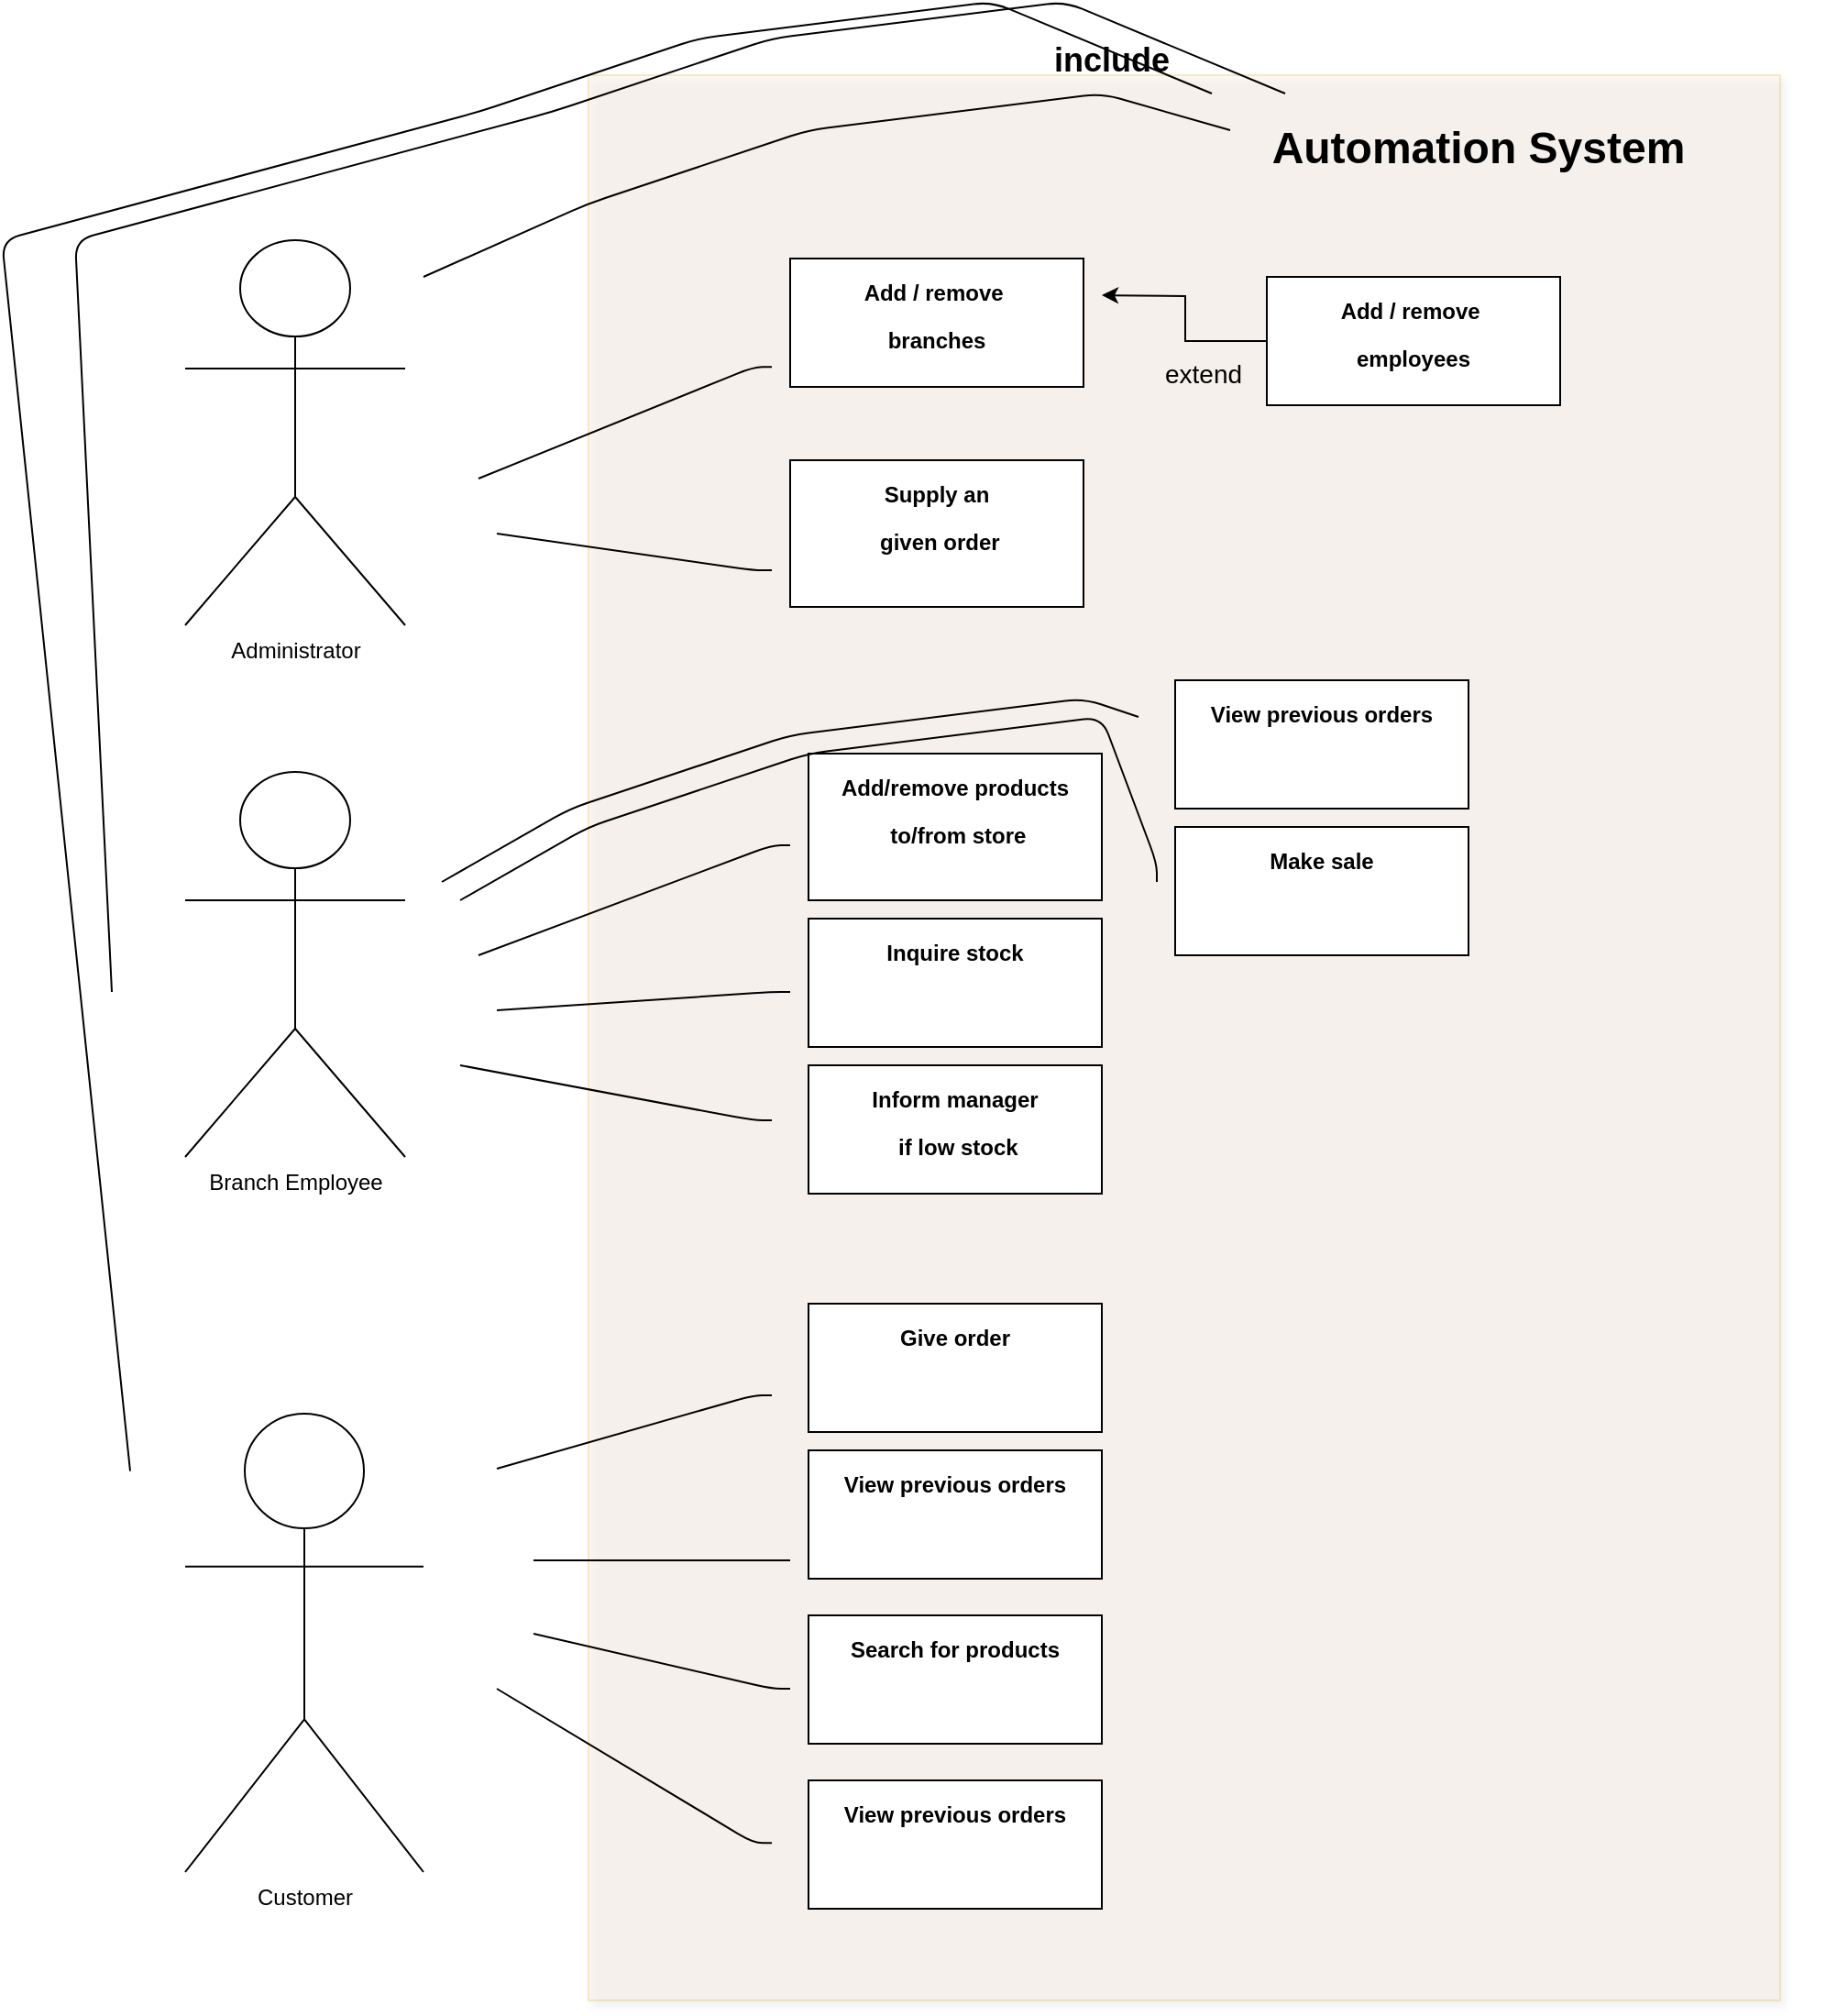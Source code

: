 <mxfile version="14.4.4" type="github">
  <diagram name="Page-1" id="929967ad-93f9-6ef4-fab6-5d389245f69c">
    <mxGraphModel dx="1663" dy="913" grid="1" gridSize="10" guides="1" tooltips="1" connect="1" arrows="1" fold="1" page="1" pageScale="1.5" pageWidth="1169" pageHeight="826" background="none" math="0" shadow="0">
      <root>
        <mxCell id="0" style=";html=1;" />
        <mxCell id="1" style=";html=1;" parent="0" />
        <mxCell id="-08WzBZ378TP7Y1w8z8J-14" value="&lt;p style=&quot;line-height: 150% ; font-size: 15px&quot;&gt;&lt;br&gt;&lt;/p&gt;" style="rounded=0;whiteSpace=wrap;html=1;shadow=1;opacity=20;fillColor=#ffe6cc;strokeColor=#d79b00;" vertex="1" parent="1">
          <mxGeometry x="330" y="70" width="650" height="1050" as="geometry" />
        </mxCell>
        <mxCell id="1672d66443f91eb5-4" value="&lt;p&gt;Supply an&lt;/p&gt;&lt;p&gt;&amp;nbsp;given order&lt;/p&gt;" style="shape=rect;html=1;overflow=fill;whiteSpace=wrap;align=center;fontStyle=1" parent="1" vertex="1">
          <mxGeometry x="440" y="280" width="160" height="80" as="geometry" />
        </mxCell>
        <mxCell id="1672d66443f91eb5-5" value="&lt;p&gt;View previous orders&lt;/p&gt;" style="shape=rect;html=1;overflow=fill;whiteSpace=wrap;align=center;fontStyle=1" parent="1" vertex="1">
          <mxGeometry x="450" y="820" width="160" height="70" as="geometry" />
        </mxCell>
        <mxCell id="1672d66443f91eb5-6" value="&lt;p&gt;Give order&lt;/p&gt;" style="shape=rect;html=1;overflow=fill;whiteSpace=wrap;align=center;fontStyle=1" parent="1" vertex="1">
          <mxGeometry x="450" y="740" width="160" height="70" as="geometry" />
        </mxCell>
        <mxCell id="1672d66443f91eb5-7" value="&lt;p&gt;Add / remove&amp;nbsp;&lt;/p&gt;&lt;p&gt;branches&lt;/p&gt;" style="shape=rect;html=1;overflow=fill;whiteSpace=wrap;align=center;fontStyle=1" parent="1" vertex="1">
          <mxGeometry x="440" y="170" width="160" height="70" as="geometry" />
        </mxCell>
        <mxCell id="-08WzBZ378TP7Y1w8z8J-17" value="" style="edgeStyle=orthogonalEdgeStyle;rounded=0;orthogonalLoop=1;jettySize=auto;html=1;" edge="1" parent="1" source="1672d66443f91eb5-8">
          <mxGeometry relative="1" as="geometry">
            <mxPoint x="610" y="190" as="targetPoint" />
          </mxGeometry>
        </mxCell>
        <mxCell id="1672d66443f91eb5-8" value="&lt;p&gt;Add / remove&amp;nbsp;&lt;/p&gt;&lt;p&gt;employees&lt;/p&gt;" style="shape=rect;html=1;overflow=fill;whiteSpace=wrap;align=center;fontStyle=1" parent="1" vertex="1">
          <mxGeometry x="700" y="180" width="160" height="70" as="geometry" />
        </mxCell>
        <mxCell id="1672d66443f91eb5-9" value="&lt;p&gt;Inquire stock&lt;/p&gt;" style="shape=rect;html=1;overflow=fill;whiteSpace=wrap;align=center;fontStyle=1" parent="1" vertex="1">
          <mxGeometry x="450" y="530" width="160" height="70" as="geometry" />
        </mxCell>
        <mxCell id="1672d66443f91eb5-23" value="Automation System" style="text;strokeColor=none;fillColor=none;html=1;fontSize=24;fontStyle=1;verticalAlign=middle;align=center;" parent="1" vertex="1">
          <mxGeometry x="620" y="90" width="390" height="40" as="geometry" />
        </mxCell>
        <mxCell id="-08WzBZ378TP7Y1w8z8J-1" value="Administrator" style="shape=umlActor;verticalLabelPosition=bottom;verticalAlign=top;html=1;outlineConnect=0;" vertex="1" parent="1">
          <mxGeometry x="110" y="160" width="120" height="210" as="geometry" />
        </mxCell>
        <mxCell id="-08WzBZ378TP7Y1w8z8J-4" value="Branch Employee" style="shape=umlActor;verticalLabelPosition=bottom;verticalAlign=top;html=1;outlineConnect=0;" vertex="1" parent="1">
          <mxGeometry x="110" y="450" width="120" height="210" as="geometry" />
        </mxCell>
        <mxCell id="-08WzBZ378TP7Y1w8z8J-5" value="Customer" style="shape=umlActor;verticalLabelPosition=bottom;verticalAlign=top;html=1;outlineConnect=0;" vertex="1" parent="1">
          <mxGeometry x="110" y="800" width="130" height="250" as="geometry" />
        </mxCell>
        <mxCell id="-08WzBZ378TP7Y1w8z8J-12" value="&lt;p&gt;Add/remove products&lt;/p&gt;&lt;p&gt;&amp;nbsp;to/from store&lt;/p&gt;" style="shape=rect;html=1;overflow=fill;whiteSpace=wrap;align=center;fontStyle=1" vertex="1" parent="1">
          <mxGeometry x="450" y="440" width="160" height="80" as="geometry" />
        </mxCell>
        <mxCell id="-08WzBZ378TP7Y1w8z8J-13" value="&lt;p&gt;Inform manager&lt;/p&gt;&lt;p&gt;&amp;nbsp;if low stock&lt;/p&gt;" style="shape=rect;html=1;overflow=fill;whiteSpace=wrap;align=center;fontStyle=1" vertex="1" parent="1">
          <mxGeometry x="450" y="610" width="160" height="70" as="geometry" />
        </mxCell>
        <mxCell id="-08WzBZ378TP7Y1w8z8J-15" value="&lt;p&gt;Search for products&lt;/p&gt;" style="shape=rect;html=1;overflow=fill;whiteSpace=wrap;align=center;fontStyle=1" vertex="1" parent="1">
          <mxGeometry x="450" y="910" width="160" height="70" as="geometry" />
        </mxCell>
        <mxCell id="-08WzBZ378TP7Y1w8z8J-16" value="&lt;p&gt;View previous orders&lt;/p&gt;" style="shape=rect;html=1;overflow=fill;whiteSpace=wrap;align=center;fontStyle=1" vertex="1" parent="1">
          <mxGeometry x="450" y="1000" width="160" height="70" as="geometry" />
        </mxCell>
        <mxCell id="-08WzBZ378TP7Y1w8z8J-20" value="" style="endArrow=none;html=1;" edge="1" parent="1">
          <mxGeometry width="50" height="50" relative="1" as="geometry">
            <mxPoint x="280" y="320" as="sourcePoint" />
            <mxPoint x="430" y="340" as="targetPoint" />
            <Array as="points">
              <mxPoint x="420" y="340" />
            </Array>
          </mxGeometry>
        </mxCell>
        <mxCell id="-08WzBZ378TP7Y1w8z8J-21" value="&lt;font style=&quot;font-size: 14px ; font-weight: normal&quot;&gt;extend&lt;/font&gt;" style="text;strokeColor=none;fillColor=none;html=1;fontSize=24;fontStyle=1;verticalAlign=middle;align=center;" vertex="1" parent="1">
          <mxGeometry x="470" y="210" width="390" height="40" as="geometry" />
        </mxCell>
        <mxCell id="-08WzBZ378TP7Y1w8z8J-22" value="" style="endArrow=none;html=1;" edge="1" parent="1">
          <mxGeometry width="50" height="50" relative="1" as="geometry">
            <mxPoint x="270" y="290" as="sourcePoint" />
            <mxPoint x="430" y="229.17" as="targetPoint" />
            <Array as="points">
              <mxPoint x="420" y="229.17" />
            </Array>
          </mxGeometry>
        </mxCell>
        <mxCell id="-08WzBZ378TP7Y1w8z8J-23" value="" style="endArrow=none;html=1;" edge="1" parent="1">
          <mxGeometry width="50" height="50" relative="1" as="geometry">
            <mxPoint x="270" y="550" as="sourcePoint" />
            <mxPoint x="440" y="490" as="targetPoint" />
            <Array as="points">
              <mxPoint x="430" y="490" />
            </Array>
          </mxGeometry>
        </mxCell>
        <mxCell id="-08WzBZ378TP7Y1w8z8J-24" value="" style="endArrow=none;html=1;" edge="1" parent="1">
          <mxGeometry width="50" height="50" relative="1" as="geometry">
            <mxPoint x="260" y="610" as="sourcePoint" />
            <mxPoint x="430" y="640" as="targetPoint" />
            <Array as="points">
              <mxPoint x="420" y="640" />
            </Array>
          </mxGeometry>
        </mxCell>
        <mxCell id="-08WzBZ378TP7Y1w8z8J-25" value="" style="endArrow=none;html=1;" edge="1" parent="1">
          <mxGeometry width="50" height="50" relative="1" as="geometry">
            <mxPoint x="280" y="580" as="sourcePoint" />
            <mxPoint x="440" y="570" as="targetPoint" />
            <Array as="points">
              <mxPoint x="430" y="570" />
            </Array>
          </mxGeometry>
        </mxCell>
        <mxCell id="-08WzBZ378TP7Y1w8z8J-26" value="" style="endArrow=none;html=1;" edge="1" parent="1">
          <mxGeometry width="50" height="50" relative="1" as="geometry">
            <mxPoint x="280" y="830" as="sourcePoint" />
            <mxPoint x="430" y="790" as="targetPoint" />
            <Array as="points">
              <mxPoint x="420" y="790" />
            </Array>
          </mxGeometry>
        </mxCell>
        <mxCell id="-08WzBZ378TP7Y1w8z8J-27" value="" style="endArrow=none;html=1;" edge="1" parent="1">
          <mxGeometry width="50" height="50" relative="1" as="geometry">
            <mxPoint x="300" y="880" as="sourcePoint" />
            <mxPoint x="440" y="880" as="targetPoint" />
            <Array as="points">
              <mxPoint x="430" y="880" />
            </Array>
          </mxGeometry>
        </mxCell>
        <mxCell id="-08WzBZ378TP7Y1w8z8J-28" value="" style="endArrow=none;html=1;" edge="1" parent="1">
          <mxGeometry width="50" height="50" relative="1" as="geometry">
            <mxPoint x="300" y="920" as="sourcePoint" />
            <mxPoint x="440" y="950" as="targetPoint" />
            <Array as="points">
              <mxPoint x="430" y="950" />
            </Array>
          </mxGeometry>
        </mxCell>
        <mxCell id="-08WzBZ378TP7Y1w8z8J-29" value="" style="endArrow=none;html=1;" edge="1" parent="1">
          <mxGeometry width="50" height="50" relative="1" as="geometry">
            <mxPoint x="280" y="950" as="sourcePoint" />
            <mxPoint x="430" y="1034.17" as="targetPoint" />
            <Array as="points">
              <mxPoint x="420" y="1034.17" />
            </Array>
          </mxGeometry>
        </mxCell>
        <mxCell id="-08WzBZ378TP7Y1w8z8J-30" value="&lt;p&gt;View previous orders&lt;/p&gt;" style="shape=rect;html=1;overflow=fill;whiteSpace=wrap;align=center;fontStyle=1" vertex="1" parent="1">
          <mxGeometry x="650" y="400" width="160" height="70" as="geometry" />
        </mxCell>
        <mxCell id="-08WzBZ378TP7Y1w8z8J-31" value="&lt;p&gt;Make sale&lt;/p&gt;" style="shape=rect;html=1;overflow=fill;whiteSpace=wrap;align=center;fontStyle=1" vertex="1" parent="1">
          <mxGeometry x="650" y="480" width="160" height="70" as="geometry" />
        </mxCell>
        <mxCell id="-08WzBZ378TP7Y1w8z8J-32" value="" style="endArrow=none;html=1;" edge="1" parent="1">
          <mxGeometry width="50" height="50" relative="1" as="geometry">
            <mxPoint x="250" y="510" as="sourcePoint" />
            <mxPoint x="630" y="420" as="targetPoint" />
            <Array as="points">
              <mxPoint x="320" y="470" />
              <mxPoint x="440" y="430" />
              <mxPoint x="600" y="410" />
              <mxPoint x="630" y="420" />
            </Array>
          </mxGeometry>
        </mxCell>
        <mxCell id="-08WzBZ378TP7Y1w8z8J-33" value="" style="endArrow=none;html=1;" edge="1" parent="1">
          <mxGeometry width="50" height="50" relative="1" as="geometry">
            <mxPoint x="260" y="520" as="sourcePoint" />
            <mxPoint x="640" y="510" as="targetPoint" />
            <Array as="points">
              <mxPoint x="330" y="480" />
              <mxPoint x="450" y="440" />
              <mxPoint x="610" y="420" />
              <mxPoint x="640" y="500" />
            </Array>
          </mxGeometry>
        </mxCell>
        <mxCell id="-08WzBZ378TP7Y1w8z8J-34" value="" style="endArrow=none;html=1;" edge="1" parent="1">
          <mxGeometry width="50" height="50" relative="1" as="geometry">
            <mxPoint x="240" y="180" as="sourcePoint" />
            <mxPoint x="680" y="100" as="targetPoint" />
            <Array as="points">
              <mxPoint x="330" y="140" />
              <mxPoint x="450" y="100" />
              <mxPoint x="610" y="80" />
              <mxPoint x="680" y="100" />
            </Array>
          </mxGeometry>
        </mxCell>
        <mxCell id="-08WzBZ378TP7Y1w8z8J-35" value="" style="endArrow=none;html=1;" edge="1" parent="1">
          <mxGeometry width="50" height="50" relative="1" as="geometry">
            <mxPoint x="80" y="831.333" as="sourcePoint" />
            <mxPoint x="670" y="80" as="targetPoint" />
            <Array as="points">
              <mxPoint x="10" y="160" />
              <mxPoint x="270" y="90" />
              <mxPoint x="390" y="50" />
              <mxPoint x="550" y="30" />
              <mxPoint x="670" y="80" />
            </Array>
          </mxGeometry>
        </mxCell>
        <mxCell id="-08WzBZ378TP7Y1w8z8J-36" value="" style="endArrow=none;html=1;" edge="1" parent="1">
          <mxGeometry width="50" height="50" relative="1" as="geometry">
            <mxPoint x="70" y="570" as="sourcePoint" />
            <mxPoint x="710" y="80" as="targetPoint" />
            <Array as="points">
              <mxPoint x="50" y="160" />
              <mxPoint x="310" y="90" />
              <mxPoint x="430" y="50" />
              <mxPoint x="590" y="30" />
              <mxPoint x="710" y="80" />
            </Array>
          </mxGeometry>
        </mxCell>
        <mxCell id="-08WzBZ378TP7Y1w8z8J-37" value="&lt;font style=&quot;font-size: 18px&quot;&gt;include&lt;/font&gt;" style="text;strokeColor=none;fillColor=none;html=1;fontSize=24;fontStyle=1;verticalAlign=middle;align=center;" vertex="1" parent="1">
          <mxGeometry x="420" y="40" width="390" height="40" as="geometry" />
        </mxCell>
      </root>
    </mxGraphModel>
  </diagram>
</mxfile>
